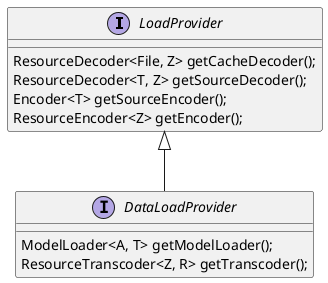 @startuml
interface LoadProvider{
ResourceDecoder<File, Z> getCacheDecoder();
ResourceDecoder<T, Z> getSourceDecoder();
Encoder<T> getSourceEncoder();
ResourceEncoder<Z> getEncoder();

}

interface DataLoadProvider{
ModelLoader<A, T> getModelLoader();
ResourceTranscoder<Z, R> getTranscoder();
}

LoadProvider <|-- DataLoadProvider
@enduml